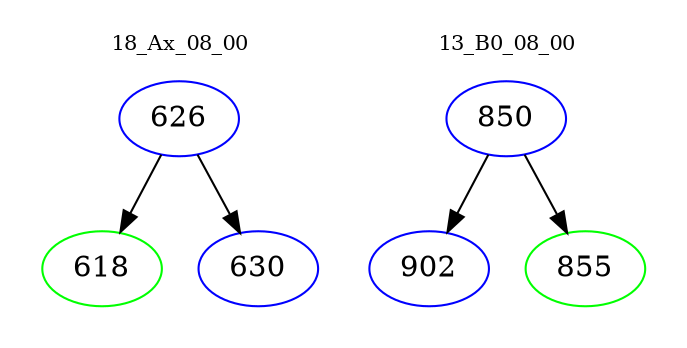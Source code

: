 digraph{
subgraph cluster_0 {
color = white
label = "18_Ax_08_00";
fontsize=10;
T0_626 [label="626", color="blue"]
T0_626 -> T0_618 [color="black"]
T0_618 [label="618", color="green"]
T0_626 -> T0_630 [color="black"]
T0_630 [label="630", color="blue"]
}
subgraph cluster_1 {
color = white
label = "13_B0_08_00";
fontsize=10;
T1_850 [label="850", color="blue"]
T1_850 -> T1_902 [color="black"]
T1_902 [label="902", color="blue"]
T1_850 -> T1_855 [color="black"]
T1_855 [label="855", color="green"]
}
}
